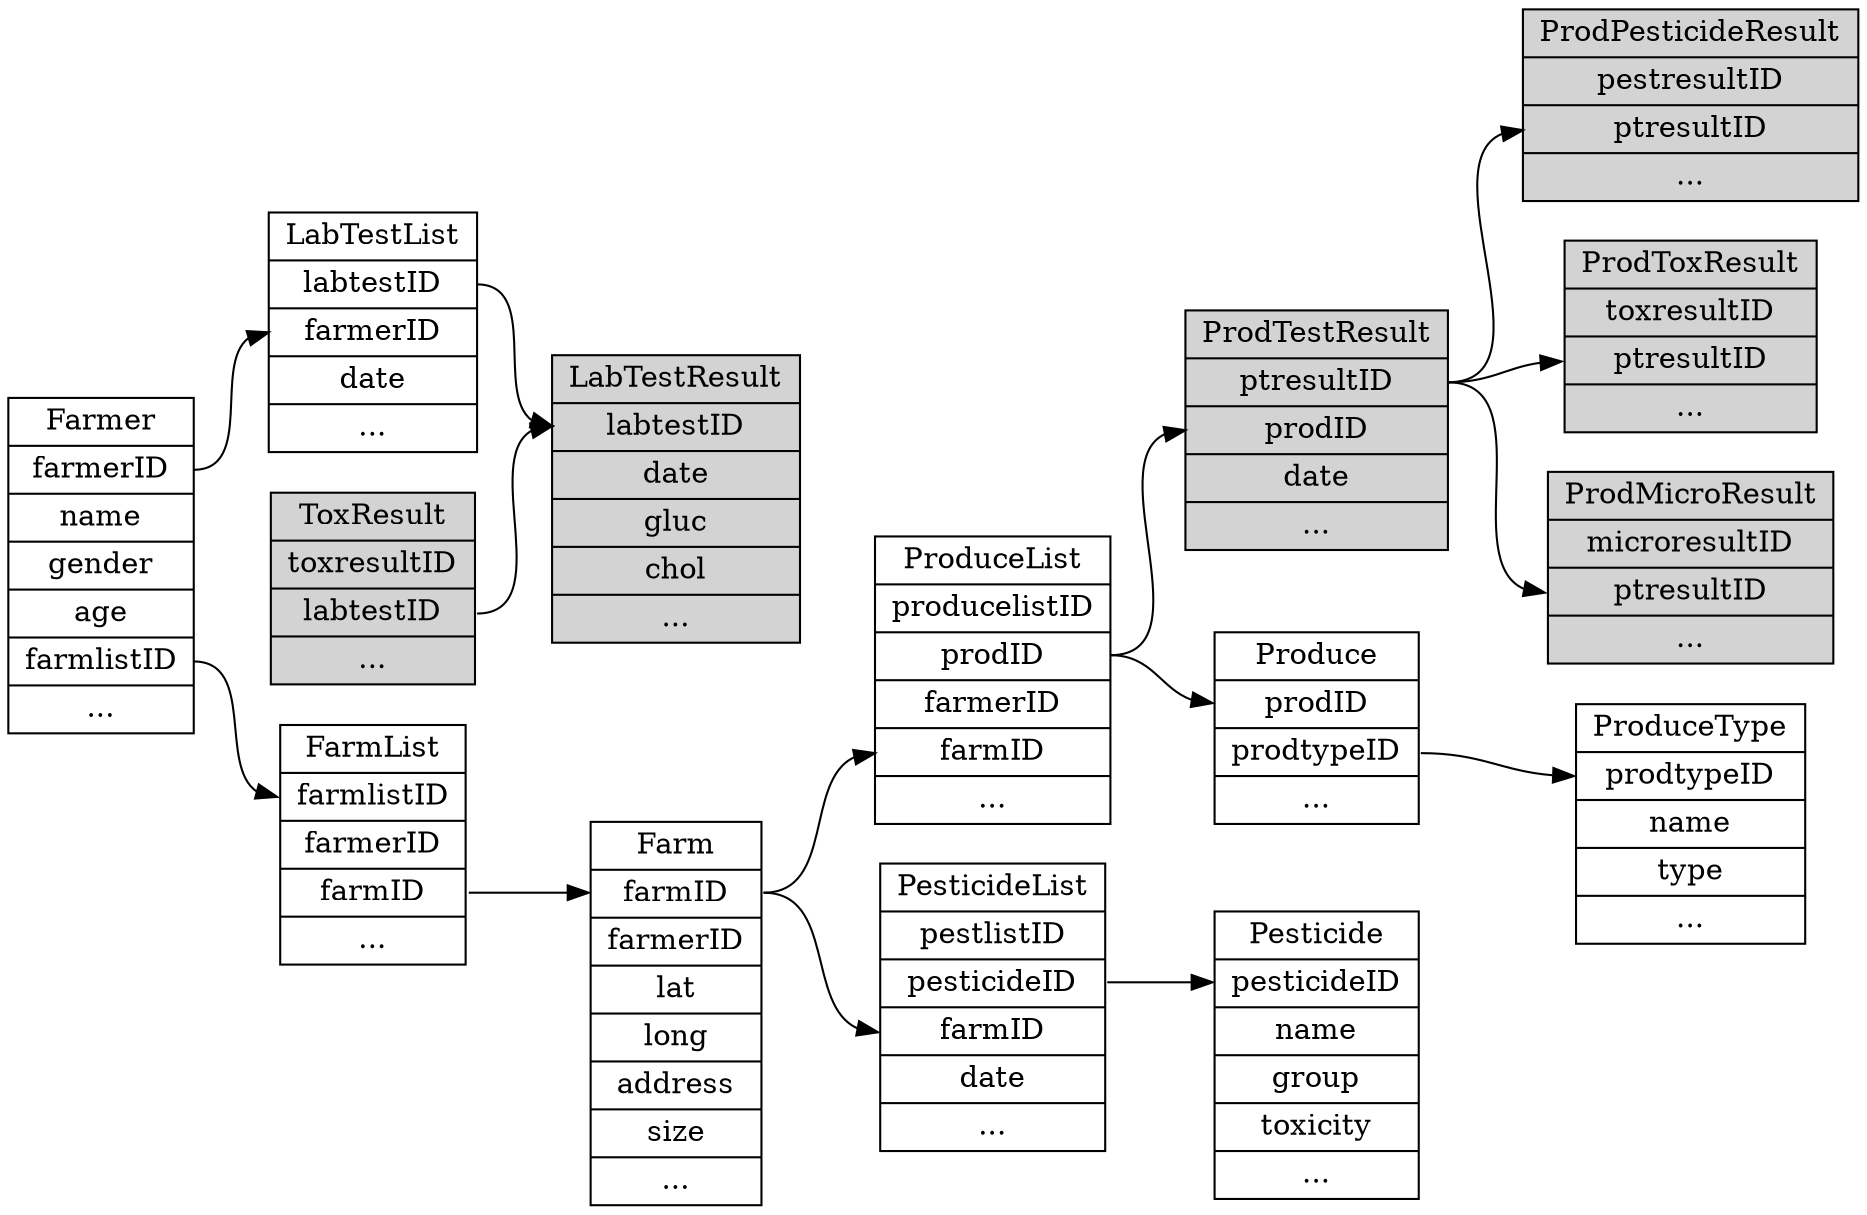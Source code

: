 digraph G {
    rankdir=LR;
    farm [shape=record, label="Farm|<f0> farmID|<f1> farmerID|lat|long|address|size|..."];
    farmlist [shape=record, label="FarmList|<f0> farmlistID|<f1> farmerID|<f2>farmID|..."];
    farmer [shape=record, label="Farmer|<f0> farmerID|name|gender|age|<f1> farmlistID|..."];
    prodlist [shape=record, label="ProduceList|<f0> producelistID|<f3>prodID|<f1>farmerID|<f2>farmID|..."];
    labresult [shape=record, label="LabTestResult|<f1> labtestID|date|gluc|chol|...", style=filled, fillcolor="lightgrey"];
    labtestlist [shape=record, label="LabTestList|<f0>labtestID|<f1>farmerID|date|..."];
    toxresult [shape=record, label="ToxResult|<f0>toxresultID|<f1>labtestID|...", style=filled, fillcolor="lightgrey"];
    pestlist [shape=record, label="PesticideList|<f0> pestlistID|<f1> pesticideID|<f2>farmID|date|..."];
    pesticide [shape=record, label="Pesticide|<f0> pesticideID|name|group|toxicity|..."];
    prod [shape=record, label="Produce|<f0>prodID|<f1>prodtypeID|..."];
    prodtype [shape=record, label="ProduceType|<f0>prodtypeID|name|type|..."];
    prodtest [shape=record, label="ProdTestResult|<f0> ptresultID|<f1> prodID|date|...", style=filled, fillcolor="lightgrey"];
    prodtoxresult [shape=record, label="ProdToxResult|<f0>toxresultID|<f1>ptresultID|...", style=filled, fillcolor="lightgrey"];
    prodmicroresult [shape=record, label="ProdMicroResult|<f0>microresultID|<f1>ptresultID|...", style=filled, fillcolor="lightgrey"];
    prodpestresult [shape=record, label="ProdPesticideResult|<f0>pestresultID|<f1>ptresultID|...", style=filled, fillcolor="lightgrey"];
    farmer:<f0> -> labtestlist:<f1>;
    labtestlist:f0 -> labresult:f1;
    toxresult:f1 -> labresult:f1;
    farmer:<f1> -> farmlist:f0;
    farm:<f0> -> prodlist:f2;
    farm:f0 -> pestlist:f2;
    prodlist:f3 -> prod:f0;
    prod:f1 -> prodtype:f0;
    farmlist:f2 -> farm:f0;
    prodlist:f3 -> prodtest:f1;
    prodtest:f0 -> prodtoxresult:f1;
    prodtest:f0 -> prodmicroresult:f1;
    prodtest:f0 -> prodpestresult:f1;
    pestlist:f1 -> pesticide:f0;
}